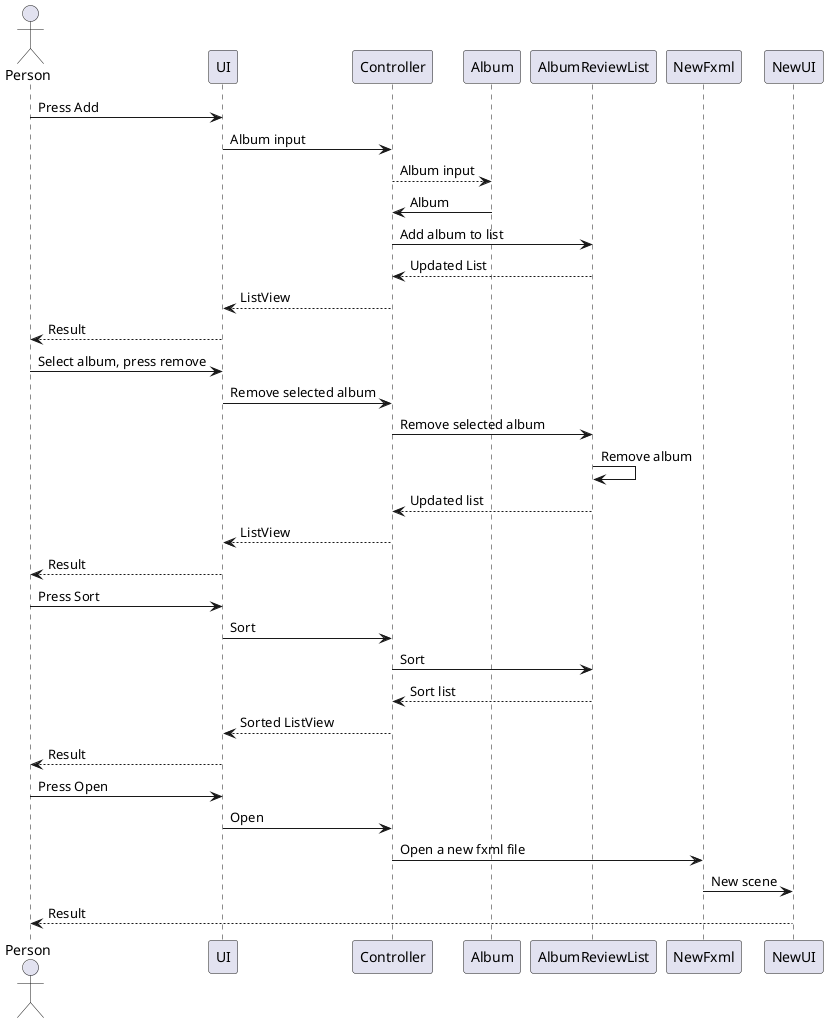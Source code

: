 @startuml Sequence Diagram

actor Person

Person -> UI : Press Add
UI -> Controller : Album input
Controller --> Album : Album input
Album -> Controller : Album
Controller -> AlbumReviewList : Add album to list
AlbumReviewList --> Controller : Updated List
Controller --> UI : ListView
UI --> Person : Result

Person -> UI : Select album, press remove
UI -> Controller : Remove selected album
Controller -> AlbumReviewList : Remove selected album
AlbumReviewList -> AlbumReviewList : Remove album
AlbumReviewList --> Controller : Updated list
Controller --> UI : ListView
UI --> Person : Result

Person -> UI : Press Sort
UI -> Controller : Sort
Controller -> AlbumReviewList : Sort
AlbumReviewList --> Controller : Sort list
Controller --> UI :Sorted ListView
UI --> Person : Result

Person -> UI : Press Open
UI -> Controller : Open
Controller -> NewFxml : Open a new fxml file
NewFxml -> NewUI : New scene
NewUI --> Person : Result


@enduml